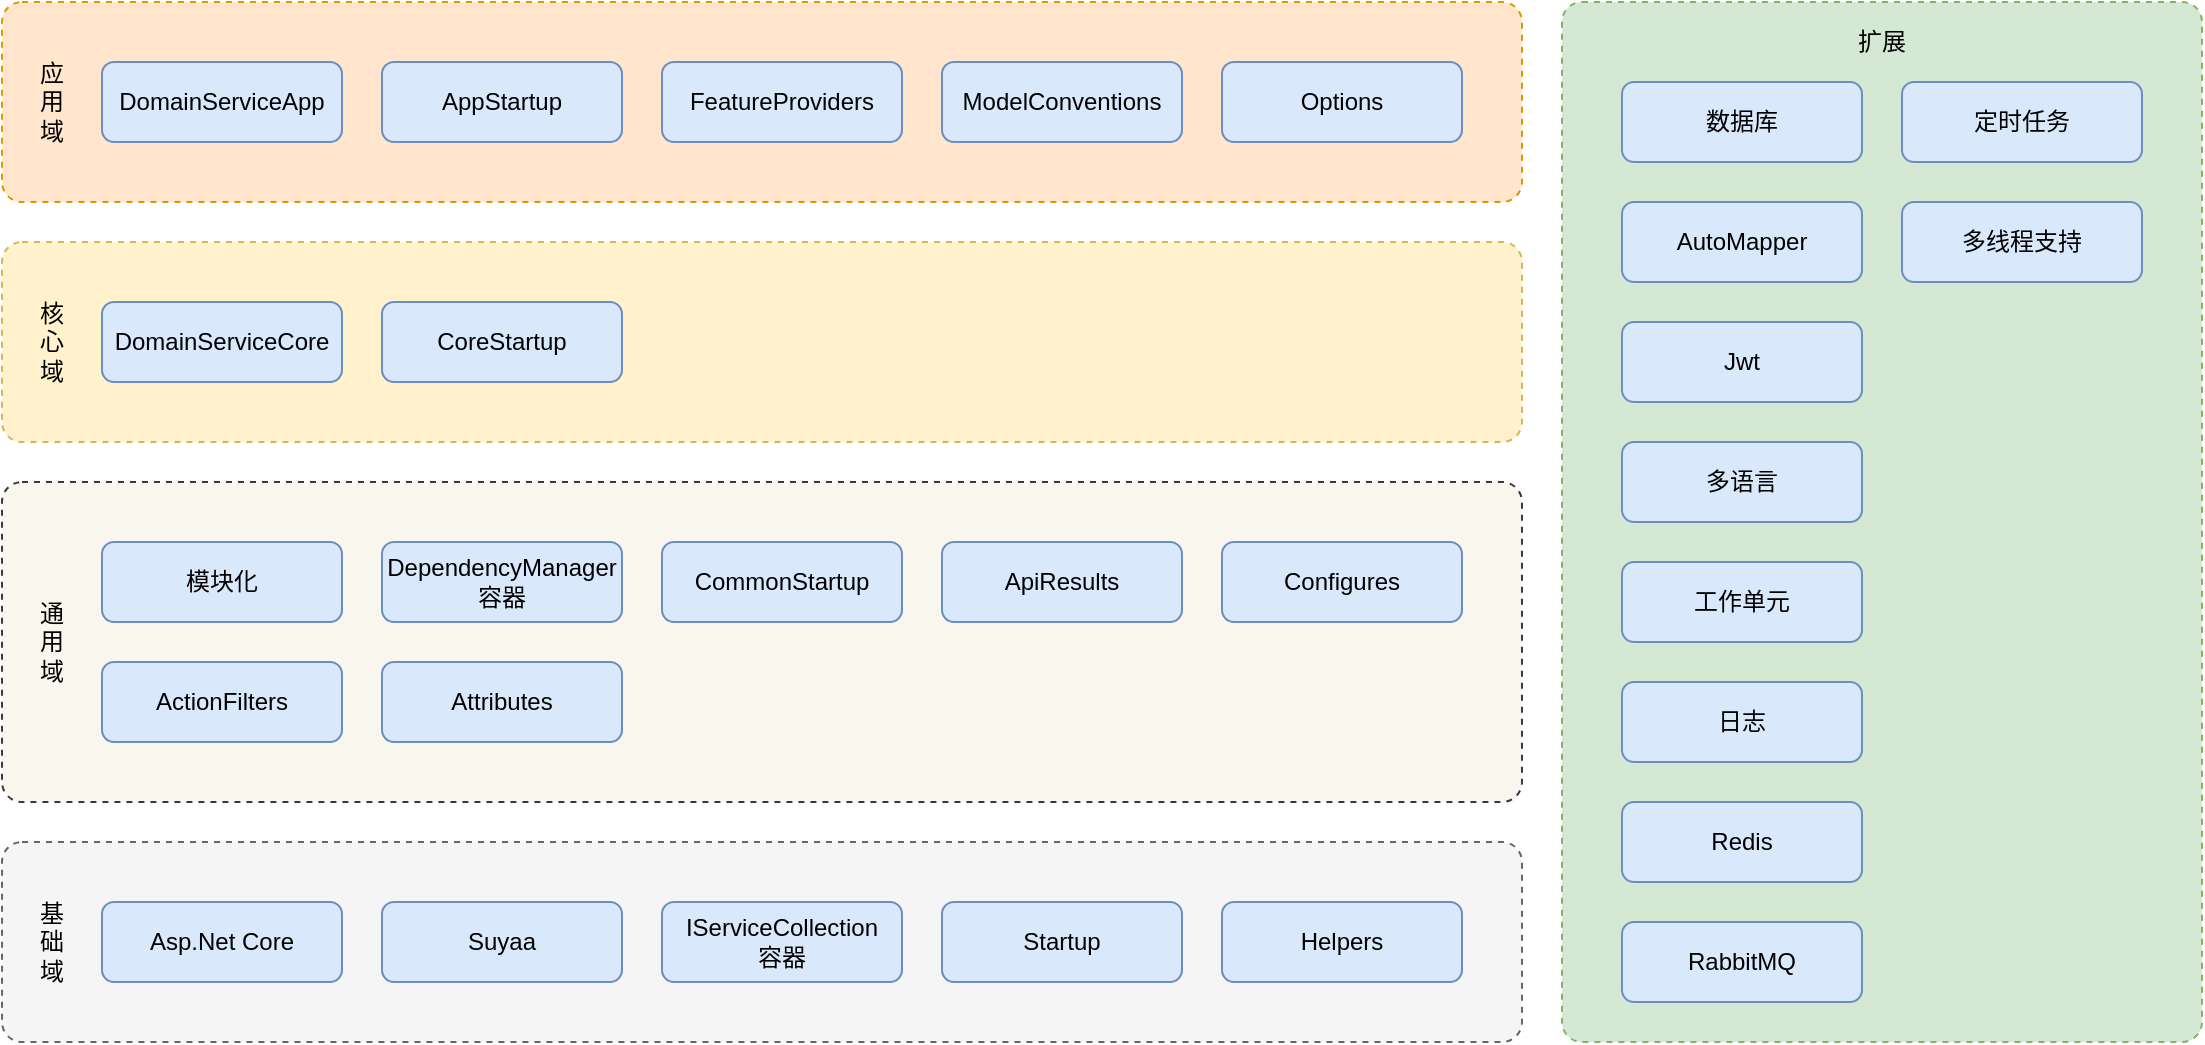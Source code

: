<mxfile version="22.1.2" type="device" pages="2">
  <diagram name="领域分层设计" id="Hy6BnhkVsz4FPQlnWVc1">
    <mxGraphModel dx="1418" dy="820" grid="1" gridSize="10" guides="1" tooltips="1" connect="1" arrows="1" fold="1" page="1" pageScale="1" pageWidth="1200" pageHeight="1600" math="0" shadow="0">
      <root>
        <mxCell id="V9mmQ1vK7hY9In2icBoG-0" />
        <mxCell id="V9mmQ1vK7hY9In2icBoG-1" parent="V9mmQ1vK7hY9In2icBoG-0" />
        <mxCell id="V9mmQ1vK7hY9In2icBoG-2" value="" style="rounded=1;whiteSpace=wrap;html=1;fillColor=#f5f5f5;fontColor=#333333;strokeColor=#666666;dashed=1;absoluteArcSize=1;" parent="V9mmQ1vK7hY9In2icBoG-1" vertex="1">
          <mxGeometry x="280" y="550" width="760" height="100" as="geometry" />
        </mxCell>
        <mxCell id="V9mmQ1vK7hY9In2icBoG-3" value="" style="rounded=1;whiteSpace=wrap;html=1;fillColor=#f9f7ed;strokeColor=#36393d;dashed=1;absoluteArcSize=1;" parent="V9mmQ1vK7hY9In2icBoG-1" vertex="1">
          <mxGeometry x="280" y="370" width="760" height="160" as="geometry" />
        </mxCell>
        <mxCell id="V9mmQ1vK7hY9In2icBoG-4" value="" style="rounded=1;whiteSpace=wrap;html=1;fillColor=#fff2cc;strokeColor=#d6b656;dashed=1;absoluteArcSize=1;" parent="V9mmQ1vK7hY9In2icBoG-1" vertex="1">
          <mxGeometry x="280" y="250" width="760" height="100" as="geometry" />
        </mxCell>
        <mxCell id="V9mmQ1vK7hY9In2icBoG-5" value="核心域" style="text;html=1;strokeColor=none;fillColor=none;align=center;verticalAlign=middle;whiteSpace=wrap;rounded=0;dashed=1;" parent="V9mmQ1vK7hY9In2icBoG-1" vertex="1">
          <mxGeometry x="300" y="285" width="10" height="30" as="geometry" />
        </mxCell>
        <mxCell id="V9mmQ1vK7hY9In2icBoG-9" value="" style="rounded=1;whiteSpace=wrap;html=1;fillColor=#ffe6cc;strokeColor=#d79b00;dashed=1;absoluteArcSize=1;" parent="V9mmQ1vK7hY9In2icBoG-1" vertex="1">
          <mxGeometry x="280" y="130" width="760" height="100" as="geometry" />
        </mxCell>
        <mxCell id="V9mmQ1vK7hY9In2icBoG-11" value="基础域" style="text;html=1;strokeColor=none;fillColor=none;align=center;verticalAlign=middle;whiteSpace=wrap;rounded=0;" parent="V9mmQ1vK7hY9In2icBoG-1" vertex="1">
          <mxGeometry x="300" y="585" width="10" height="30" as="geometry" />
        </mxCell>
        <mxCell id="V9mmQ1vK7hY9In2icBoG-12" value="Asp.Net Core" style="rounded=1;whiteSpace=wrap;html=1;fillColor=#dae8fc;strokeColor=#6c8ebf;" parent="V9mmQ1vK7hY9In2icBoG-1" vertex="1">
          <mxGeometry x="330" y="580" width="120" height="40" as="geometry" />
        </mxCell>
        <mxCell id="V9mmQ1vK7hY9In2icBoG-13" value="Suyaa" style="rounded=1;whiteSpace=wrap;html=1;fillColor=#dae8fc;strokeColor=#6c8ebf;" parent="V9mmQ1vK7hY9In2icBoG-1" vertex="1">
          <mxGeometry x="470" y="580" width="120" height="40" as="geometry" />
        </mxCell>
        <mxCell id="V9mmQ1vK7hY9In2icBoG-15" value="IServiceCollection&lt;br&gt;容器" style="rounded=1;whiteSpace=wrap;html=1;fillColor=#dae8fc;strokeColor=#6c8ebf;" parent="V9mmQ1vK7hY9In2icBoG-1" vertex="1">
          <mxGeometry x="610" y="580" width="120" height="40" as="geometry" />
        </mxCell>
        <mxCell id="V9mmQ1vK7hY9In2icBoG-16" value="通用域" style="text;html=1;strokeColor=none;fillColor=none;align=center;verticalAlign=middle;whiteSpace=wrap;rounded=0;" parent="V9mmQ1vK7hY9In2icBoG-1" vertex="1">
          <mxGeometry x="300" y="435" width="10" height="30" as="geometry" />
        </mxCell>
        <mxCell id="V9mmQ1vK7hY9In2icBoG-19" value="模块化" style="rounded=1;whiteSpace=wrap;html=1;fillColor=#dae8fc;strokeColor=#6c8ebf;" parent="V9mmQ1vK7hY9In2icBoG-1" vertex="1">
          <mxGeometry x="330" y="400" width="120" height="40" as="geometry" />
        </mxCell>
        <mxCell id="V9mmQ1vK7hY9In2icBoG-20" value="DependencyManager&lt;br&gt;容器" style="rounded=1;whiteSpace=wrap;html=1;fillColor=#dae8fc;strokeColor=#6c8ebf;" parent="V9mmQ1vK7hY9In2icBoG-1" vertex="1">
          <mxGeometry x="470" y="400" width="120" height="40" as="geometry" />
        </mxCell>
        <mxCell id="V9mmQ1vK7hY9In2icBoG-23" value="DomainServiceCore" style="rounded=1;whiteSpace=wrap;html=1;fillColor=#dae8fc;strokeColor=#6c8ebf;" parent="V9mmQ1vK7hY9In2icBoG-1" vertex="1">
          <mxGeometry x="330" y="280" width="120" height="40" as="geometry" />
        </mxCell>
        <mxCell id="V9mmQ1vK7hY9In2icBoG-24" value="CoreStartup" style="rounded=1;whiteSpace=wrap;html=1;fillColor=#dae8fc;strokeColor=#6c8ebf;" parent="V9mmQ1vK7hY9In2icBoG-1" vertex="1">
          <mxGeometry x="470" y="280" width="120" height="40" as="geometry" />
        </mxCell>
        <mxCell id="V9mmQ1vK7hY9In2icBoG-31" value="应用域" style="text;html=1;strokeColor=none;fillColor=none;align=center;verticalAlign=middle;whiteSpace=wrap;rounded=0;dashed=1;" parent="V9mmQ1vK7hY9In2icBoG-1" vertex="1">
          <mxGeometry x="300" y="165" width="10" height="30" as="geometry" />
        </mxCell>
        <mxCell id="V9mmQ1vK7hY9In2icBoG-32" value="DomainServiceApp" style="rounded=1;whiteSpace=wrap;html=1;fillColor=#dae8fc;strokeColor=#6c8ebf;" parent="V9mmQ1vK7hY9In2icBoG-1" vertex="1">
          <mxGeometry x="330" y="160" width="120" height="40" as="geometry" />
        </mxCell>
        <mxCell id="V9mmQ1vK7hY9In2icBoG-33" value="FeatureProviders" style="rounded=1;whiteSpace=wrap;html=1;fillColor=#dae8fc;strokeColor=#6c8ebf;" parent="V9mmQ1vK7hY9In2icBoG-1" vertex="1">
          <mxGeometry x="610" y="160" width="120" height="40" as="geometry" />
        </mxCell>
        <mxCell id="uSnXEbYgKF9Yk1e_2j1_-0" value="ModelConventions" style="rounded=1;whiteSpace=wrap;html=1;fillColor=#dae8fc;strokeColor=#6c8ebf;" parent="V9mmQ1vK7hY9In2icBoG-1" vertex="1">
          <mxGeometry x="750" y="160" width="120" height="40" as="geometry" />
        </mxCell>
        <mxCell id="L4d0TJpUPIp5hEUANSDc-0" value="" style="rounded=1;whiteSpace=wrap;html=1;fillColor=#d5e8d4;strokeColor=#82b366;dashed=1;absoluteArcSize=1;" parent="V9mmQ1vK7hY9In2icBoG-1" vertex="1">
          <mxGeometry x="1060" y="130" width="320" height="520" as="geometry" />
        </mxCell>
        <mxCell id="L4d0TJpUPIp5hEUANSDc-1" value="扩展" style="text;html=1;strokeColor=none;fillColor=none;align=center;verticalAlign=middle;whiteSpace=wrap;rounded=0;dashed=1;" parent="V9mmQ1vK7hY9In2icBoG-1" vertex="1">
          <mxGeometry x="1200" y="135" width="40" height="30" as="geometry" />
        </mxCell>
        <mxCell id="L4d0TJpUPIp5hEUANSDc-3" value="Startup" style="rounded=1;whiteSpace=wrap;html=1;fillColor=#dae8fc;strokeColor=#6c8ebf;" parent="V9mmQ1vK7hY9In2icBoG-1" vertex="1">
          <mxGeometry x="750" y="580" width="120" height="40" as="geometry" />
        </mxCell>
        <mxCell id="L4d0TJpUPIp5hEUANSDc-4" value="CommonStartup" style="rounded=1;whiteSpace=wrap;html=1;fillColor=#dae8fc;strokeColor=#6c8ebf;" parent="V9mmQ1vK7hY9In2icBoG-1" vertex="1">
          <mxGeometry x="610" y="400" width="120" height="40" as="geometry" />
        </mxCell>
        <mxCell id="L4d0TJpUPIp5hEUANSDc-5" value="数据库" style="rounded=1;whiteSpace=wrap;html=1;fillColor=#dae8fc;strokeColor=#6c8ebf;" parent="V9mmQ1vK7hY9In2icBoG-1" vertex="1">
          <mxGeometry x="1090" y="170" width="120" height="40" as="geometry" />
        </mxCell>
        <mxCell id="L4d0TJpUPIp5hEUANSDc-6" value="AutoMapper" style="rounded=1;whiteSpace=wrap;html=1;fillColor=#dae8fc;strokeColor=#6c8ebf;" parent="V9mmQ1vK7hY9In2icBoG-1" vertex="1">
          <mxGeometry x="1090" y="230" width="120" height="40" as="geometry" />
        </mxCell>
        <mxCell id="L4d0TJpUPIp5hEUANSDc-7" value="Jwt" style="rounded=1;whiteSpace=wrap;html=1;fillColor=#dae8fc;strokeColor=#6c8ebf;" parent="V9mmQ1vK7hY9In2icBoG-1" vertex="1">
          <mxGeometry x="1090" y="290" width="120" height="40" as="geometry" />
        </mxCell>
        <mxCell id="L4d0TJpUPIp5hEUANSDc-8" value="多语言" style="rounded=1;whiteSpace=wrap;html=1;fillColor=#dae8fc;strokeColor=#6c8ebf;" parent="V9mmQ1vK7hY9In2icBoG-1" vertex="1">
          <mxGeometry x="1090" y="350" width="120" height="40" as="geometry" />
        </mxCell>
        <mxCell id="L4d0TJpUPIp5hEUANSDc-9" value="工作单元" style="rounded=1;whiteSpace=wrap;html=1;fillColor=#dae8fc;strokeColor=#6c8ebf;" parent="V9mmQ1vK7hY9In2icBoG-1" vertex="1">
          <mxGeometry x="1090" y="410" width="120" height="40" as="geometry" />
        </mxCell>
        <mxCell id="L4d0TJpUPIp5hEUANSDc-11" value="日志" style="rounded=1;whiteSpace=wrap;html=1;fillColor=#dae8fc;strokeColor=#6c8ebf;" parent="V9mmQ1vK7hY9In2icBoG-1" vertex="1">
          <mxGeometry x="1090" y="470" width="120" height="40" as="geometry" />
        </mxCell>
        <mxCell id="L4d0TJpUPIp5hEUANSDc-12" value="ApiResults" style="rounded=1;whiteSpace=wrap;html=1;fillColor=#dae8fc;strokeColor=#6c8ebf;" parent="V9mmQ1vK7hY9In2icBoG-1" vertex="1">
          <mxGeometry x="750" y="400" width="120" height="40" as="geometry" />
        </mxCell>
        <mxCell id="L4d0TJpUPIp5hEUANSDc-13" value="Configures" style="rounded=1;whiteSpace=wrap;html=1;fillColor=#dae8fc;strokeColor=#6c8ebf;" parent="V9mmQ1vK7hY9In2icBoG-1" vertex="1">
          <mxGeometry x="890" y="400" width="120" height="40" as="geometry" />
        </mxCell>
        <mxCell id="L4d0TJpUPIp5hEUANSDc-14" value="ActionFilters" style="rounded=1;whiteSpace=wrap;html=1;fillColor=#dae8fc;strokeColor=#6c8ebf;" parent="V9mmQ1vK7hY9In2icBoG-1" vertex="1">
          <mxGeometry x="330" y="460" width="120" height="40" as="geometry" />
        </mxCell>
        <mxCell id="L4d0TJpUPIp5hEUANSDc-16" value="Helpers" style="rounded=1;whiteSpace=wrap;html=1;fillColor=#dae8fc;strokeColor=#6c8ebf;" parent="V9mmQ1vK7hY9In2icBoG-1" vertex="1">
          <mxGeometry x="890" y="580" width="120" height="40" as="geometry" />
        </mxCell>
        <mxCell id="L4d0TJpUPIp5hEUANSDc-17" value="Attributes" style="rounded=1;whiteSpace=wrap;html=1;fillColor=#dae8fc;strokeColor=#6c8ebf;" parent="V9mmQ1vK7hY9In2icBoG-1" vertex="1">
          <mxGeometry x="470" y="460" width="120" height="40" as="geometry" />
        </mxCell>
        <mxCell id="L4d0TJpUPIp5hEUANSDc-18" value="AppStartup" style="rounded=1;whiteSpace=wrap;html=1;fillColor=#dae8fc;strokeColor=#6c8ebf;" parent="V9mmQ1vK7hY9In2icBoG-1" vertex="1">
          <mxGeometry x="470" y="160" width="120" height="40" as="geometry" />
        </mxCell>
        <mxCell id="L4d0TJpUPIp5hEUANSDc-20" value="Options" style="rounded=1;whiteSpace=wrap;html=1;fillColor=#dae8fc;strokeColor=#6c8ebf;" parent="V9mmQ1vK7hY9In2icBoG-1" vertex="1">
          <mxGeometry x="890" y="160" width="120" height="40" as="geometry" />
        </mxCell>
        <mxCell id="Z4LBJfg35VhPp80tYWdN-0" value="Redis" style="rounded=1;whiteSpace=wrap;html=1;fillColor=#dae8fc;strokeColor=#6c8ebf;" vertex="1" parent="V9mmQ1vK7hY9In2icBoG-1">
          <mxGeometry x="1090" y="530" width="120" height="40" as="geometry" />
        </mxCell>
        <mxCell id="Z4LBJfg35VhPp80tYWdN-1" value="RabbitMQ" style="rounded=1;whiteSpace=wrap;html=1;fillColor=#dae8fc;strokeColor=#6c8ebf;" vertex="1" parent="V9mmQ1vK7hY9In2icBoG-1">
          <mxGeometry x="1090" y="590" width="120" height="40" as="geometry" />
        </mxCell>
        <mxCell id="Z4LBJfg35VhPp80tYWdN-2" value="定时任务" style="rounded=1;whiteSpace=wrap;html=1;fillColor=#dae8fc;strokeColor=#6c8ebf;" vertex="1" parent="V9mmQ1vK7hY9In2icBoG-1">
          <mxGeometry x="1230" y="170" width="120" height="40" as="geometry" />
        </mxCell>
        <mxCell id="Z4LBJfg35VhPp80tYWdN-3" value="多线程支持" style="rounded=1;whiteSpace=wrap;html=1;fillColor=#dae8fc;strokeColor=#6c8ebf;" vertex="1" parent="V9mmQ1vK7hY9In2icBoG-1">
          <mxGeometry x="1230" y="230" width="120" height="40" as="geometry" />
        </mxCell>
      </root>
    </mxGraphModel>
  </diagram>
  <diagram id="xpbmNZcBWTrYJfgf311J" name="第 2 页">
    <mxGraphModel dx="1434" dy="836" grid="1" gridSize="10" guides="1" tooltips="1" connect="1" arrows="1" fold="1" page="1" pageScale="1" pageWidth="827" pageHeight="1169" math="0" shadow="0">
      <root>
        <mxCell id="0" />
        <mxCell id="1" parent="0" />
      </root>
    </mxGraphModel>
  </diagram>
</mxfile>

